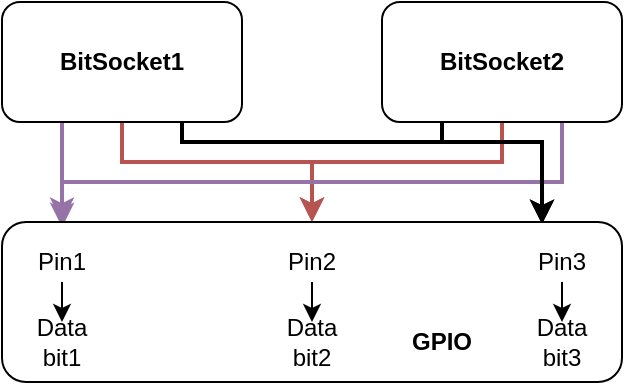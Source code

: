 <mxfile version="13.0.1" type="device"><diagram id="B3BNogIFBbMAZmAQFIxy" name="Page-1"><mxGraphModel dx="649" dy="366" grid="1" gridSize="10" guides="1" tooltips="1" connect="1" arrows="1" fold="1" page="1" pageScale="1" pageWidth="850" pageHeight="1100" math="0" shadow="0"><root><mxCell id="0"/><mxCell id="1" parent="0"/><mxCell id="7HvpKqioFglH0Lp_ZolQ-5" value="" style="edgeStyle=orthogonalEdgeStyle;rounded=0;orthogonalLoop=1;jettySize=auto;html=1;fillColor=#f8cecc;strokeColor=#b85450;strokeWidth=2;" edge="1" parent="1" source="7HvpKqioFglH0Lp_ZolQ-2" target="7HvpKqioFglH0Lp_ZolQ-1"><mxGeometry relative="1" as="geometry"><Array as="points"><mxPoint x="310" y="160"/><mxPoint x="405" y="160"/></Array></mxGeometry></mxCell><mxCell id="7HvpKqioFglH0Lp_ZolQ-7" style="edgeStyle=orthogonalEdgeStyle;rounded=0;orthogonalLoop=1;jettySize=auto;html=1;exitX=0.25;exitY=1;exitDx=0;exitDy=0;entryX=0.097;entryY=0.033;entryDx=0;entryDy=0;entryPerimeter=0;fillColor=#e1d5e7;strokeColor=#9673a6;strokeWidth=2;" edge="1" parent="1" source="7HvpKqioFglH0Lp_ZolQ-2" target="7HvpKqioFglH0Lp_ZolQ-1"><mxGeometry relative="1" as="geometry"/></mxCell><mxCell id="7HvpKqioFglH0Lp_ZolQ-29" style="edgeStyle=orthogonalEdgeStyle;rounded=0;orthogonalLoop=1;jettySize=auto;html=1;exitX=0.75;exitY=1;exitDx=0;exitDy=0;entryX=0.871;entryY=0.013;entryDx=0;entryDy=0;entryPerimeter=0;strokeWidth=2;" edge="1" parent="1" source="7HvpKqioFglH0Lp_ZolQ-2" target="7HvpKqioFglH0Lp_ZolQ-1"><mxGeometry relative="1" as="geometry"><Array as="points"><mxPoint x="340" y="150"/><mxPoint x="520" y="150"/></Array></mxGeometry></mxCell><mxCell id="7HvpKqioFglH0Lp_ZolQ-2" value="&lt;b&gt;BitSocket1&lt;/b&gt;" style="rounded=1;whiteSpace=wrap;html=1;" vertex="1" parent="1"><mxGeometry x="250" y="80" width="120" height="60" as="geometry"/></mxCell><mxCell id="7HvpKqioFglH0Lp_ZolQ-6" value="" style="edgeStyle=orthogonalEdgeStyle;rounded=0;orthogonalLoop=1;jettySize=auto;html=1;fillColor=#f8cecc;strokeColor=#b85450;strokeWidth=2;" edge="1" parent="1" source="7HvpKqioFglH0Lp_ZolQ-3" target="7HvpKqioFglH0Lp_ZolQ-1"><mxGeometry relative="1" as="geometry"><Array as="points"><mxPoint x="500" y="160"/><mxPoint x="405" y="160"/></Array></mxGeometry></mxCell><mxCell id="7HvpKqioFglH0Lp_ZolQ-8" style="edgeStyle=orthogonalEdgeStyle;rounded=0;orthogonalLoop=1;jettySize=auto;html=1;exitX=0.75;exitY=1;exitDx=0;exitDy=0;fillColor=#e1d5e7;strokeColor=#9673a6;strokeWidth=2;" edge="1" parent="1" source="7HvpKqioFglH0Lp_ZolQ-3" target="7HvpKqioFglH0Lp_ZolQ-1"><mxGeometry relative="1" as="geometry"><Array as="points"><mxPoint x="530" y="170"/><mxPoint x="280" y="170"/></Array></mxGeometry></mxCell><mxCell id="7HvpKqioFglH0Lp_ZolQ-28" style="edgeStyle=orthogonalEdgeStyle;rounded=0;orthogonalLoop=1;jettySize=auto;html=1;exitX=0.25;exitY=1;exitDx=0;exitDy=0;entryX=0.871;entryY=0.013;entryDx=0;entryDy=0;entryPerimeter=0;strokeWidth=2;" edge="1" parent="1" source="7HvpKqioFglH0Lp_ZolQ-3" target="7HvpKqioFglH0Lp_ZolQ-1"><mxGeometry relative="1" as="geometry"><Array as="points"><mxPoint x="470" y="150"/><mxPoint x="520" y="150"/></Array></mxGeometry></mxCell><mxCell id="7HvpKqioFglH0Lp_ZolQ-3" value="&lt;b&gt;BitSocket2&lt;/b&gt;" style="rounded=1;whiteSpace=wrap;html=1;" vertex="1" parent="1"><mxGeometry x="440" y="80" width="120" height="60" as="geometry"/></mxCell><mxCell id="7HvpKqioFglH0Lp_ZolQ-27" value="" style="group" vertex="1" connectable="0" parent="1"><mxGeometry x="260" y="200" width="300" height="70" as="geometry"/></mxCell><mxCell id="7HvpKqioFglH0Lp_ZolQ-26" value="" style="group" vertex="1" connectable="0" parent="7HvpKqioFglH0Lp_ZolQ-27"><mxGeometry width="300" height="70" as="geometry"/></mxCell><mxCell id="7HvpKqioFglH0Lp_ZolQ-1" value="" style="rounded=1;whiteSpace=wrap;html=1;" vertex="1" parent="7HvpKqioFglH0Lp_ZolQ-26"><mxGeometry x="-10" y="-10" width="310" height="80" as="geometry"/></mxCell><mxCell id="7HvpKqioFglH0Lp_ZolQ-13" value="Pin1" style="text;html=1;strokeColor=none;fillColor=none;align=center;verticalAlign=middle;whiteSpace=wrap;rounded=0;" vertex="1" parent="7HvpKqioFglH0Lp_ZolQ-26"><mxGeometry width="40" height="20" as="geometry"/></mxCell><mxCell id="7HvpKqioFglH0Lp_ZolQ-14" value="Pin2" style="text;html=1;strokeColor=none;fillColor=none;align=center;verticalAlign=middle;whiteSpace=wrap;rounded=0;" vertex="1" parent="7HvpKqioFglH0Lp_ZolQ-26"><mxGeometry x="125" width="40" height="20" as="geometry"/></mxCell><mxCell id="7HvpKqioFglH0Lp_ZolQ-15" value="Pin3" style="text;html=1;strokeColor=none;fillColor=none;align=center;verticalAlign=middle;whiteSpace=wrap;rounded=0;" vertex="1" parent="7HvpKqioFglH0Lp_ZolQ-26"><mxGeometry x="250" width="40" height="20" as="geometry"/></mxCell><mxCell id="7HvpKqioFglH0Lp_ZolQ-16" value="&lt;b&gt;GPIO&lt;/b&gt;" style="text;html=1;strokeColor=none;fillColor=none;align=center;verticalAlign=middle;whiteSpace=wrap;rounded=0;" vertex="1" parent="7HvpKqioFglH0Lp_ZolQ-26"><mxGeometry x="190" y="40" width="40" height="20" as="geometry"/></mxCell><mxCell id="7HvpKqioFglH0Lp_ZolQ-17" value="Data bit1" style="text;html=1;strokeColor=none;fillColor=none;align=center;verticalAlign=middle;whiteSpace=wrap;rounded=0;" vertex="1" parent="7HvpKqioFglH0Lp_ZolQ-26"><mxGeometry y="40" width="40" height="20" as="geometry"/></mxCell><mxCell id="7HvpKqioFglH0Lp_ZolQ-25" style="edgeStyle=orthogonalEdgeStyle;rounded=1;orthogonalLoop=1;jettySize=auto;html=1;exitX=0.5;exitY=1;exitDx=0;exitDy=0;entryX=0.5;entryY=0;entryDx=0;entryDy=0;strokeWidth=1;" edge="1" parent="7HvpKqioFglH0Lp_ZolQ-26" source="7HvpKqioFglH0Lp_ZolQ-13" target="7HvpKqioFglH0Lp_ZolQ-17"><mxGeometry relative="1" as="geometry"/></mxCell><mxCell id="7HvpKqioFglH0Lp_ZolQ-18" value="Data bit2" style="text;html=1;strokeColor=none;fillColor=none;align=center;verticalAlign=middle;whiteSpace=wrap;rounded=0;" vertex="1" parent="7HvpKqioFglH0Lp_ZolQ-26"><mxGeometry x="125" y="40" width="40" height="20" as="geometry"/></mxCell><mxCell id="7HvpKqioFglH0Lp_ZolQ-22" style="edgeStyle=orthogonalEdgeStyle;rounded=0;orthogonalLoop=1;jettySize=auto;html=1;exitX=0.5;exitY=1;exitDx=0;exitDy=0;entryX=0.5;entryY=0;entryDx=0;entryDy=0;strokeWidth=1;" edge="1" parent="7HvpKqioFglH0Lp_ZolQ-26" source="7HvpKqioFglH0Lp_ZolQ-14" target="7HvpKqioFglH0Lp_ZolQ-18"><mxGeometry relative="1" as="geometry"/></mxCell><mxCell id="7HvpKqioFglH0Lp_ZolQ-19" value="Data bit3" style="text;html=1;strokeColor=none;fillColor=none;align=center;verticalAlign=middle;whiteSpace=wrap;rounded=0;" vertex="1" parent="7HvpKqioFglH0Lp_ZolQ-26"><mxGeometry x="250" y="40" width="40" height="20" as="geometry"/></mxCell><mxCell id="7HvpKqioFglH0Lp_ZolQ-24" style="edgeStyle=orthogonalEdgeStyle;rounded=0;orthogonalLoop=1;jettySize=auto;html=1;exitX=0.5;exitY=1;exitDx=0;exitDy=0;entryX=0.5;entryY=0;entryDx=0;entryDy=0;strokeWidth=1;" edge="1" parent="7HvpKqioFglH0Lp_ZolQ-26" source="7HvpKqioFglH0Lp_ZolQ-15" target="7HvpKqioFglH0Lp_ZolQ-19"><mxGeometry relative="1" as="geometry"/></mxCell></root></mxGraphModel></diagram></mxfile>